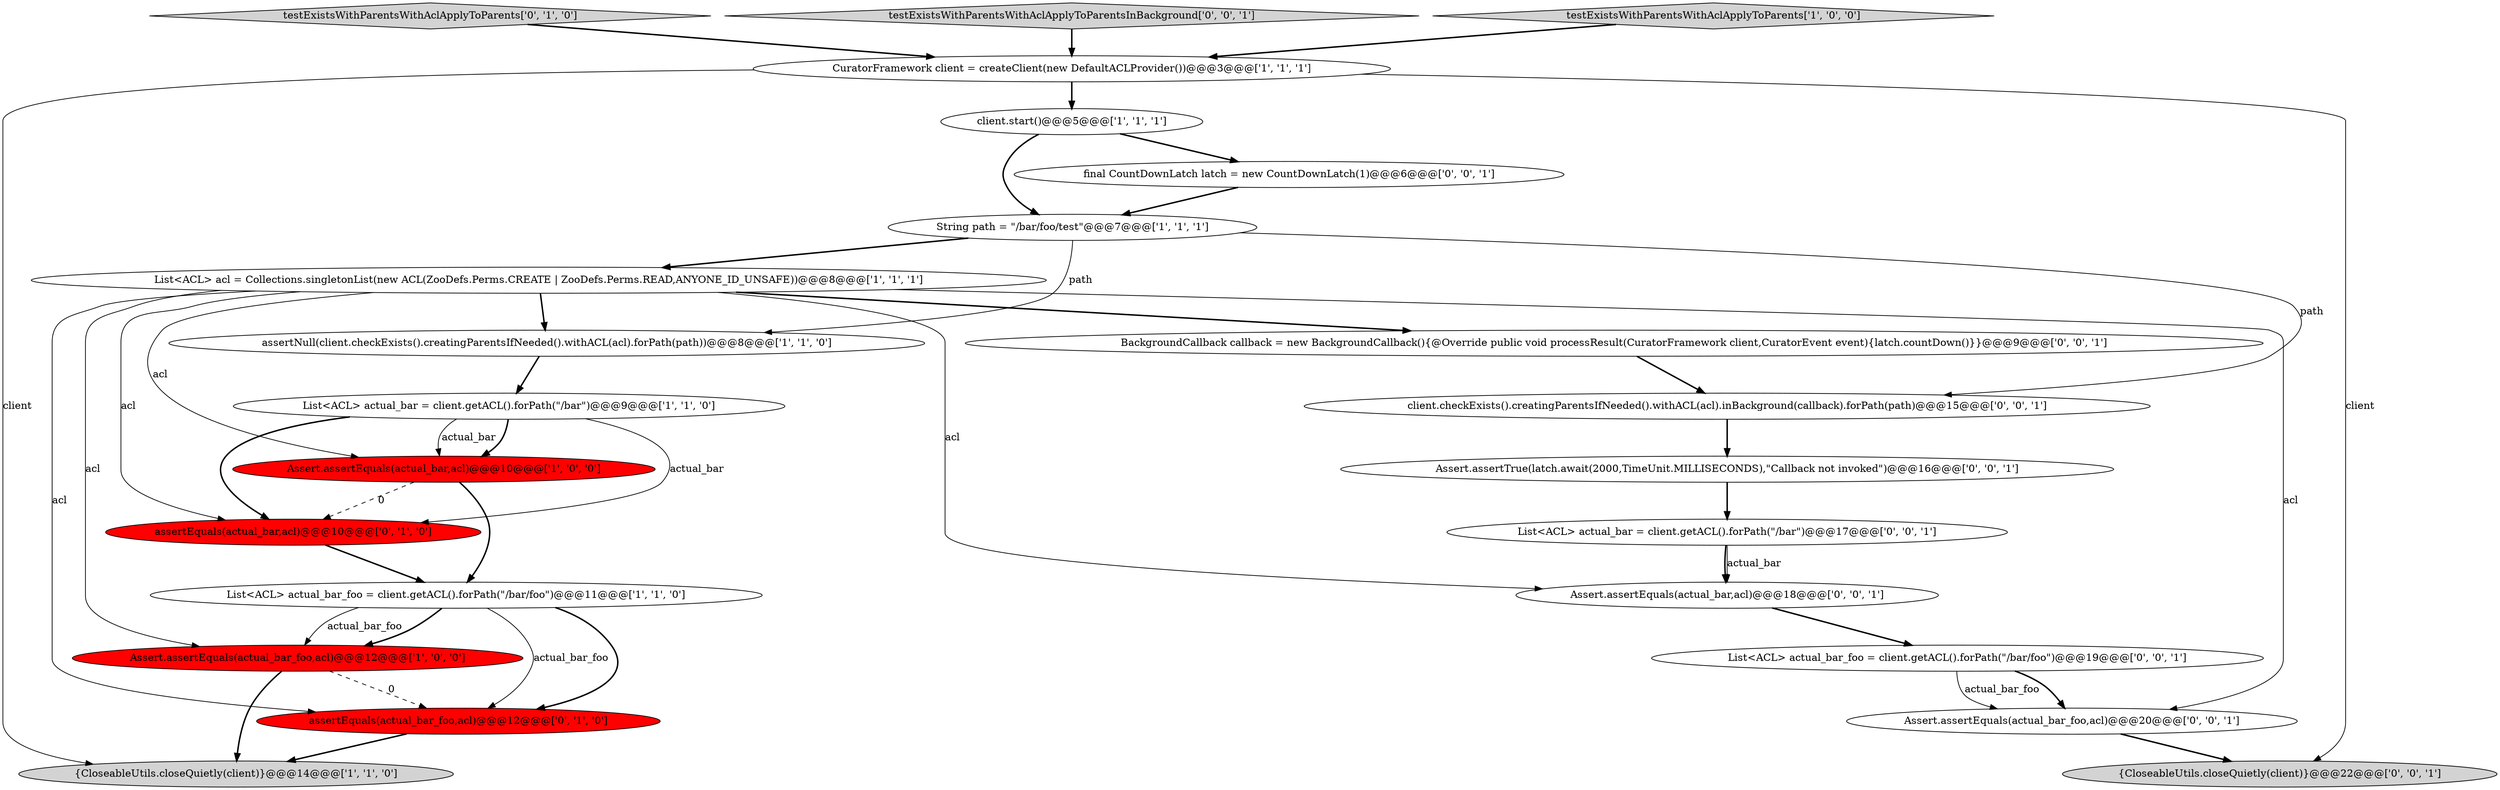 digraph {
21 [style = filled, label = "Assert.assertEquals(actual_bar_foo,acl)@@@20@@@['0', '0', '1']", fillcolor = white, shape = ellipse image = "AAA0AAABBB3BBB"];
9 [style = filled, label = "List<ACL> actual_bar = client.getACL().forPath(\"/bar\")@@@9@@@['1', '1', '0']", fillcolor = white, shape = ellipse image = "AAA0AAABBB1BBB"];
12 [style = filled, label = "testExistsWithParentsWithAclApplyToParents['0', '1', '0']", fillcolor = lightgray, shape = diamond image = "AAA0AAABBB2BBB"];
11 [style = filled, label = "assertEquals(actual_bar,acl)@@@10@@@['0', '1', '0']", fillcolor = red, shape = ellipse image = "AAA1AAABBB2BBB"];
6 [style = filled, label = "assertNull(client.checkExists().creatingParentsIfNeeded().withACL(acl).forPath(path))@@@8@@@['1', '1', '0']", fillcolor = white, shape = ellipse image = "AAA0AAABBB1BBB"];
18 [style = filled, label = "testExistsWithParentsWithAclApplyToParentsInBackground['0', '0', '1']", fillcolor = lightgray, shape = diamond image = "AAA0AAABBB3BBB"];
13 [style = filled, label = "assertEquals(actual_bar_foo,acl)@@@12@@@['0', '1', '0']", fillcolor = red, shape = ellipse image = "AAA1AAABBB2BBB"];
20 [style = filled, label = "List<ACL> actual_bar = client.getACL().forPath(\"/bar\")@@@17@@@['0', '0', '1']", fillcolor = white, shape = ellipse image = "AAA0AAABBB3BBB"];
5 [style = filled, label = "client.start()@@@5@@@['1', '1', '1']", fillcolor = white, shape = ellipse image = "AAA0AAABBB1BBB"];
7 [style = filled, label = "String path = \"/bar/foo/test\"@@@7@@@['1', '1', '1']", fillcolor = white, shape = ellipse image = "AAA0AAABBB1BBB"];
8 [style = filled, label = "CuratorFramework client = createClient(new DefaultACLProvider())@@@3@@@['1', '1', '1']", fillcolor = white, shape = ellipse image = "AAA0AAABBB1BBB"];
2 [style = filled, label = "testExistsWithParentsWithAclApplyToParents['1', '0', '0']", fillcolor = lightgray, shape = diamond image = "AAA0AAABBB1BBB"];
19 [style = filled, label = "Assert.assertEquals(actual_bar,acl)@@@18@@@['0', '0', '1']", fillcolor = white, shape = ellipse image = "AAA0AAABBB3BBB"];
3 [style = filled, label = "List<ACL> acl = Collections.singletonList(new ACL(ZooDefs.Perms.CREATE | ZooDefs.Perms.READ,ANYONE_ID_UNSAFE))@@@8@@@['1', '1', '1']", fillcolor = white, shape = ellipse image = "AAA0AAABBB1BBB"];
0 [style = filled, label = "Assert.assertEquals(actual_bar_foo,acl)@@@12@@@['1', '0', '0']", fillcolor = red, shape = ellipse image = "AAA1AAABBB1BBB"];
16 [style = filled, label = "final CountDownLatch latch = new CountDownLatch(1)@@@6@@@['0', '0', '1']", fillcolor = white, shape = ellipse image = "AAA0AAABBB3BBB"];
4 [style = filled, label = "{CloseableUtils.closeQuietly(client)}@@@14@@@['1', '1', '0']", fillcolor = lightgray, shape = ellipse image = "AAA0AAABBB1BBB"];
15 [style = filled, label = "List<ACL> actual_bar_foo = client.getACL().forPath(\"/bar/foo\")@@@19@@@['0', '0', '1']", fillcolor = white, shape = ellipse image = "AAA0AAABBB3BBB"];
1 [style = filled, label = "List<ACL> actual_bar_foo = client.getACL().forPath(\"/bar/foo\")@@@11@@@['1', '1', '0']", fillcolor = white, shape = ellipse image = "AAA0AAABBB1BBB"];
23 [style = filled, label = "BackgroundCallback callback = new BackgroundCallback(){@Override public void processResult(CuratorFramework client,CuratorEvent event){latch.countDown()}}@@@9@@@['0', '0', '1']", fillcolor = white, shape = ellipse image = "AAA0AAABBB3BBB"];
22 [style = filled, label = "{CloseableUtils.closeQuietly(client)}@@@22@@@['0', '0', '1']", fillcolor = lightgray, shape = ellipse image = "AAA0AAABBB3BBB"];
10 [style = filled, label = "Assert.assertEquals(actual_bar,acl)@@@10@@@['1', '0', '0']", fillcolor = red, shape = ellipse image = "AAA1AAABBB1BBB"];
14 [style = filled, label = "client.checkExists().creatingParentsIfNeeded().withACL(acl).inBackground(callback).forPath(path)@@@15@@@['0', '0', '1']", fillcolor = white, shape = ellipse image = "AAA0AAABBB3BBB"];
17 [style = filled, label = "Assert.assertTrue(latch.await(2000,TimeUnit.MILLISECONDS),\"Callback not invoked\")@@@16@@@['0', '0', '1']", fillcolor = white, shape = ellipse image = "AAA0AAABBB3BBB"];
3->11 [style = solid, label="acl"];
7->6 [style = solid, label="path"];
9->11 [style = bold, label=""];
11->1 [style = bold, label=""];
20->19 [style = solid, label="actual_bar"];
15->21 [style = bold, label=""];
16->7 [style = bold, label=""];
1->13 [style = solid, label="actual_bar_foo"];
3->6 [style = bold, label=""];
14->17 [style = bold, label=""];
3->0 [style = solid, label="acl"];
1->0 [style = bold, label=""];
1->0 [style = solid, label="actual_bar_foo"];
9->10 [style = bold, label=""];
9->10 [style = solid, label="actual_bar"];
1->13 [style = bold, label=""];
7->3 [style = bold, label=""];
10->11 [style = dashed, label="0"];
23->14 [style = bold, label=""];
5->16 [style = bold, label=""];
3->23 [style = bold, label=""];
3->21 [style = solid, label="acl"];
15->21 [style = solid, label="actual_bar_foo"];
8->5 [style = bold, label=""];
0->4 [style = bold, label=""];
21->22 [style = bold, label=""];
12->8 [style = bold, label=""];
3->13 [style = solid, label="acl"];
3->19 [style = solid, label="acl"];
9->11 [style = solid, label="actual_bar"];
8->4 [style = solid, label="client"];
0->13 [style = dashed, label="0"];
5->7 [style = bold, label=""];
7->14 [style = solid, label="path"];
18->8 [style = bold, label=""];
3->10 [style = solid, label="acl"];
6->9 [style = bold, label=""];
19->15 [style = bold, label=""];
20->19 [style = bold, label=""];
10->1 [style = bold, label=""];
8->22 [style = solid, label="client"];
2->8 [style = bold, label=""];
17->20 [style = bold, label=""];
13->4 [style = bold, label=""];
}
